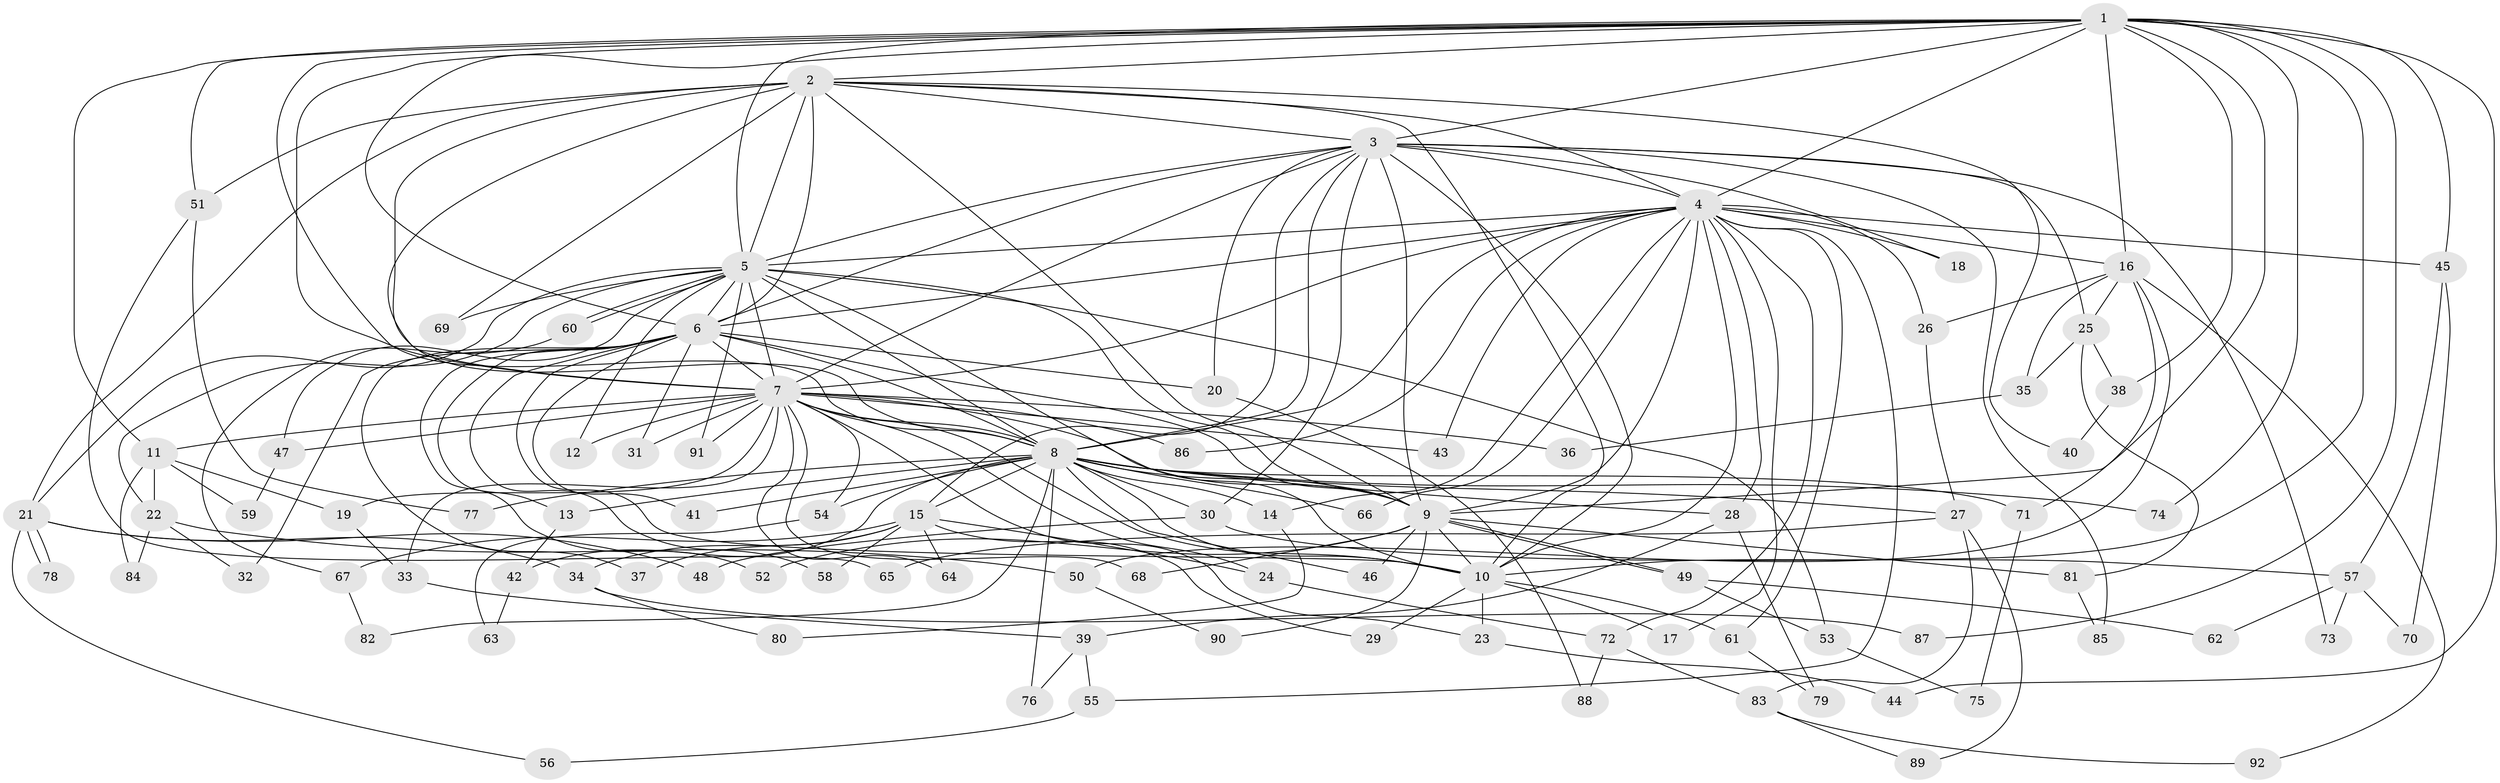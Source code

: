 // coarse degree distribution, {17: 0.03571428571428571, 11: 0.017857142857142856, 14: 0.017857142857142856, 3: 0.3392857142857143, 5: 0.05357142857142857, 8: 0.017857142857142856, 2: 0.23214285714285715, 4: 0.125, 13: 0.017857142857142856, 22: 0.017857142857142856, 6: 0.03571428571428571, 12: 0.017857142857142856, 9: 0.017857142857142856, 19: 0.017857142857142856, 15: 0.017857142857142856, 1: 0.017857142857142856}
// Generated by graph-tools (version 1.1) at 2025/36/03/04/25 23:36:33]
// undirected, 92 vertices, 209 edges
graph export_dot {
  node [color=gray90,style=filled];
  1;
  2;
  3;
  4;
  5;
  6;
  7;
  8;
  9;
  10;
  11;
  12;
  13;
  14;
  15;
  16;
  17;
  18;
  19;
  20;
  21;
  22;
  23;
  24;
  25;
  26;
  27;
  28;
  29;
  30;
  31;
  32;
  33;
  34;
  35;
  36;
  37;
  38;
  39;
  40;
  41;
  42;
  43;
  44;
  45;
  46;
  47;
  48;
  49;
  50;
  51;
  52;
  53;
  54;
  55;
  56;
  57;
  58;
  59;
  60;
  61;
  62;
  63;
  64;
  65;
  66;
  67;
  68;
  69;
  70;
  71;
  72;
  73;
  74;
  75;
  76;
  77;
  78;
  79;
  80;
  81;
  82;
  83;
  84;
  85;
  86;
  87;
  88;
  89;
  90;
  91;
  92;
  1 -- 2;
  1 -- 3;
  1 -- 4;
  1 -- 5;
  1 -- 6;
  1 -- 7;
  1 -- 8;
  1 -- 9;
  1 -- 10;
  1 -- 11;
  1 -- 16;
  1 -- 38;
  1 -- 44;
  1 -- 45;
  1 -- 51;
  1 -- 74;
  1 -- 87;
  2 -- 3;
  2 -- 4;
  2 -- 5;
  2 -- 6;
  2 -- 7;
  2 -- 8;
  2 -- 9;
  2 -- 10;
  2 -- 21;
  2 -- 40;
  2 -- 51;
  2 -- 69;
  3 -- 4;
  3 -- 5;
  3 -- 6;
  3 -- 7;
  3 -- 8;
  3 -- 9;
  3 -- 10;
  3 -- 15;
  3 -- 18;
  3 -- 20;
  3 -- 25;
  3 -- 30;
  3 -- 73;
  3 -- 85;
  4 -- 5;
  4 -- 6;
  4 -- 7;
  4 -- 8;
  4 -- 9;
  4 -- 10;
  4 -- 14;
  4 -- 16;
  4 -- 17;
  4 -- 18;
  4 -- 26;
  4 -- 28;
  4 -- 43;
  4 -- 45;
  4 -- 55;
  4 -- 61;
  4 -- 66;
  4 -- 72;
  4 -- 86;
  5 -- 6;
  5 -- 7;
  5 -- 8;
  5 -- 9;
  5 -- 10;
  5 -- 12;
  5 -- 21;
  5 -- 22;
  5 -- 47;
  5 -- 53;
  5 -- 60;
  5 -- 60;
  5 -- 69;
  5 -- 91;
  6 -- 7;
  6 -- 8;
  6 -- 9;
  6 -- 10;
  6 -- 13;
  6 -- 20;
  6 -- 31;
  6 -- 32;
  6 -- 37;
  6 -- 41;
  6 -- 52;
  6 -- 58;
  7 -- 8;
  7 -- 9;
  7 -- 10;
  7 -- 11;
  7 -- 12;
  7 -- 19;
  7 -- 23;
  7 -- 24;
  7 -- 31;
  7 -- 33;
  7 -- 36;
  7 -- 43;
  7 -- 47;
  7 -- 54;
  7 -- 64;
  7 -- 68;
  7 -- 86;
  7 -- 91;
  8 -- 9;
  8 -- 10;
  8 -- 13;
  8 -- 14;
  8 -- 15;
  8 -- 27;
  8 -- 28;
  8 -- 30;
  8 -- 41;
  8 -- 42;
  8 -- 46;
  8 -- 54;
  8 -- 66;
  8 -- 71;
  8 -- 74;
  8 -- 76;
  8 -- 77;
  8 -- 82;
  9 -- 10;
  9 -- 46;
  9 -- 49;
  9 -- 49;
  9 -- 52;
  9 -- 68;
  9 -- 81;
  9 -- 90;
  10 -- 17;
  10 -- 23;
  10 -- 29;
  10 -- 61;
  11 -- 19;
  11 -- 22;
  11 -- 59;
  11 -- 84;
  13 -- 42;
  14 -- 80;
  15 -- 24;
  15 -- 29;
  15 -- 34;
  15 -- 37;
  15 -- 58;
  15 -- 64;
  15 -- 67;
  16 -- 25;
  16 -- 26;
  16 -- 35;
  16 -- 50;
  16 -- 71;
  16 -- 92;
  19 -- 33;
  20 -- 88;
  21 -- 34;
  21 -- 48;
  21 -- 56;
  21 -- 78;
  21 -- 78;
  22 -- 32;
  22 -- 50;
  22 -- 84;
  23 -- 44;
  24 -- 72;
  25 -- 35;
  25 -- 38;
  25 -- 81;
  26 -- 27;
  27 -- 65;
  27 -- 83;
  27 -- 89;
  28 -- 39;
  28 -- 79;
  30 -- 48;
  30 -- 57;
  33 -- 39;
  34 -- 80;
  34 -- 87;
  35 -- 36;
  38 -- 40;
  39 -- 55;
  39 -- 76;
  42 -- 63;
  45 -- 57;
  45 -- 70;
  47 -- 59;
  49 -- 53;
  49 -- 62;
  50 -- 90;
  51 -- 65;
  51 -- 77;
  53 -- 75;
  54 -- 63;
  55 -- 56;
  57 -- 62;
  57 -- 70;
  57 -- 73;
  60 -- 67;
  61 -- 79;
  67 -- 82;
  71 -- 75;
  72 -- 83;
  72 -- 88;
  81 -- 85;
  83 -- 89;
  83 -- 92;
}
